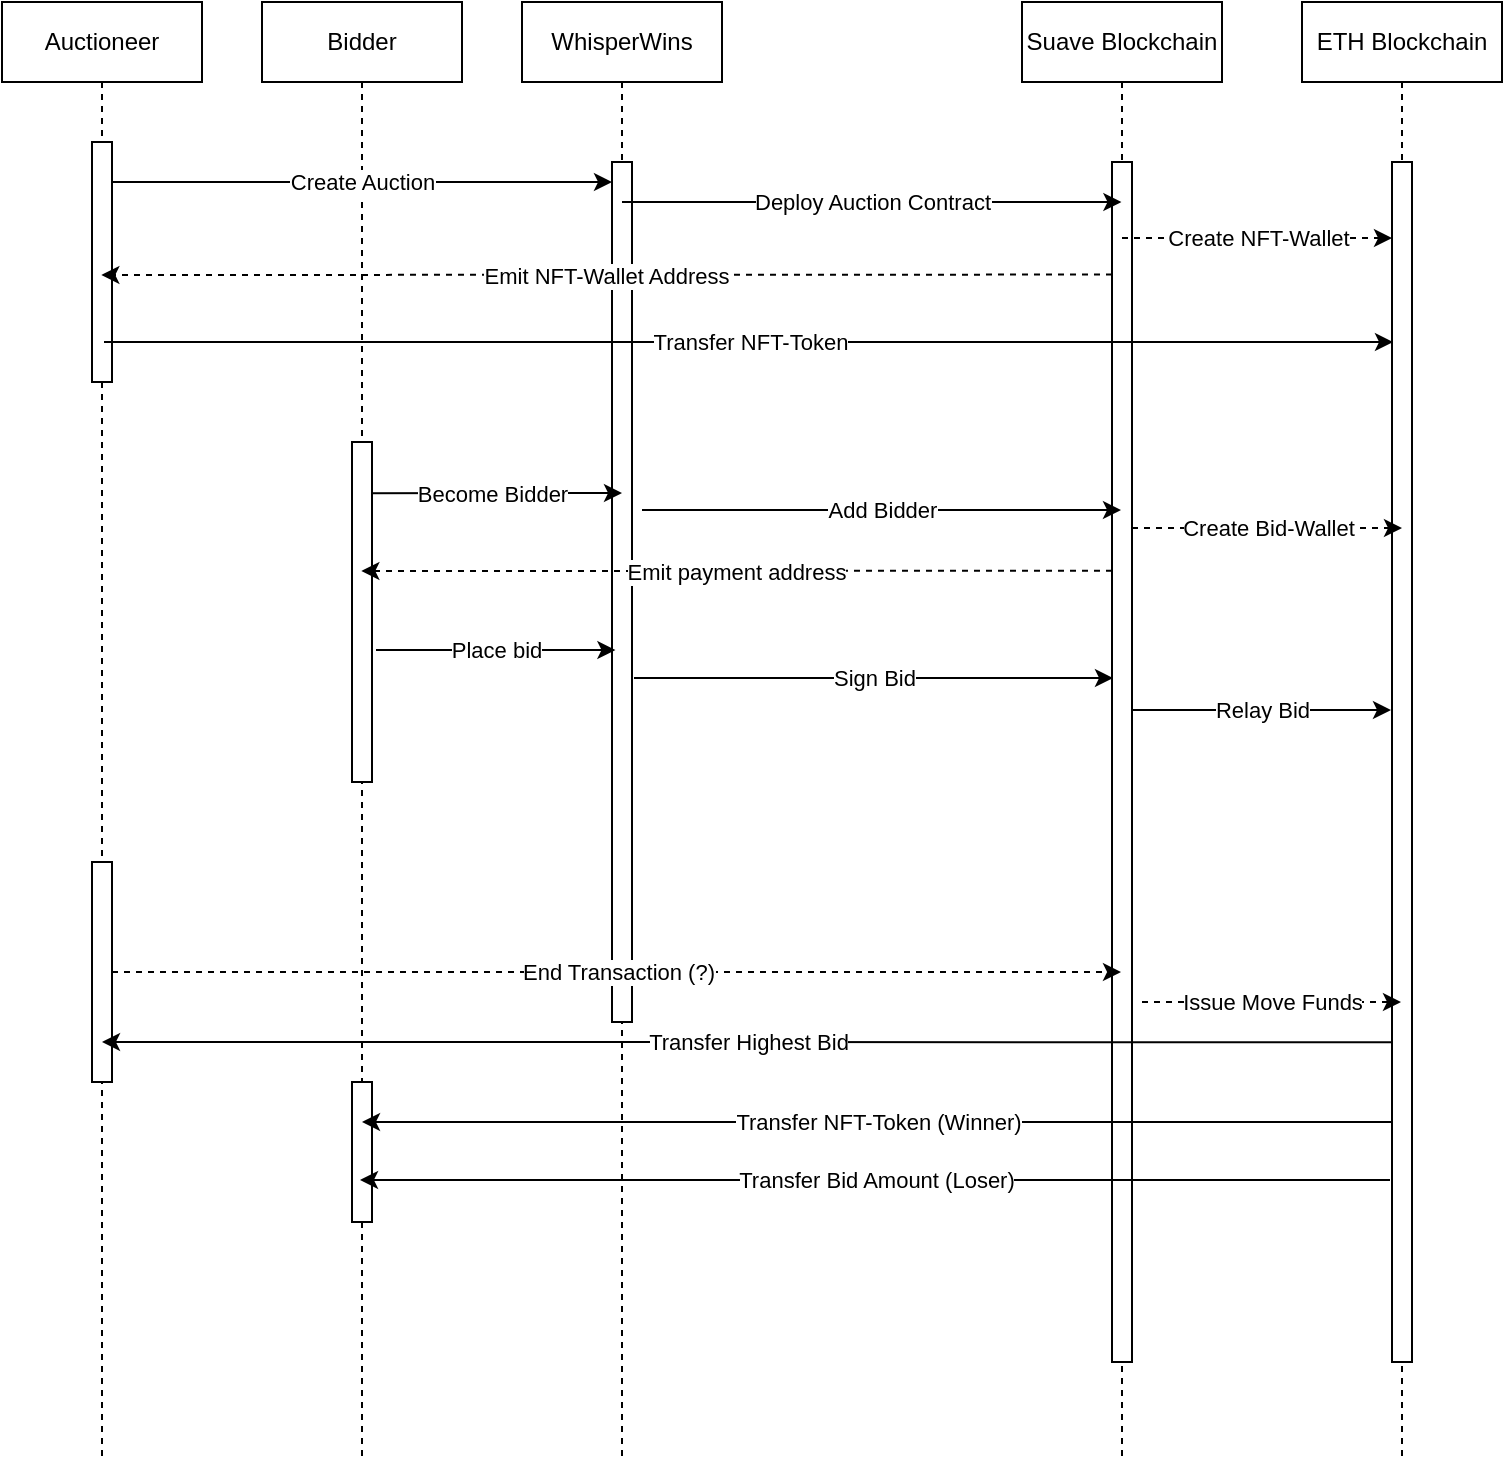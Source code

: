 <mxfile version="24.8.6">
  <diagram name="Page-1" id="2YBvvXClWsGukQMizWep">
    <mxGraphModel dx="1195" dy="623" grid="1" gridSize="10" guides="1" tooltips="1" connect="1" arrows="1" fold="1" page="1" pageScale="1" pageWidth="850" pageHeight="1100" math="0" shadow="0">
      <root>
        <mxCell id="0" />
        <mxCell id="1" parent="0" />
        <mxCell id="aM9ryv3xv72pqoxQDRHE-1" value="Auctioneer" style="shape=umlLifeline;perimeter=lifelinePerimeter;whiteSpace=wrap;html=1;container=0;dropTarget=0;collapsible=0;recursiveResize=0;outlineConnect=0;portConstraint=eastwest;newEdgeStyle={&quot;edgeStyle&quot;:&quot;elbowEdgeStyle&quot;,&quot;elbow&quot;:&quot;vertical&quot;,&quot;curved&quot;:0,&quot;rounded&quot;:0};" parent="1" vertex="1">
          <mxGeometry x="40" y="40" width="100" height="730" as="geometry" />
        </mxCell>
        <mxCell id="aM9ryv3xv72pqoxQDRHE-2" value="" style="html=1;points=[];perimeter=orthogonalPerimeter;outlineConnect=0;targetShapes=umlLifeline;portConstraint=eastwest;newEdgeStyle={&quot;edgeStyle&quot;:&quot;elbowEdgeStyle&quot;,&quot;elbow&quot;:&quot;vertical&quot;,&quot;curved&quot;:0,&quot;rounded&quot;:0};" parent="aM9ryv3xv72pqoxQDRHE-1" vertex="1">
          <mxGeometry x="45" y="70" width="10" height="120" as="geometry" />
        </mxCell>
        <mxCell id="9YQBinv0Ig9UtqabOygA-55" value="" style="html=1;points=[];perimeter=orthogonalPerimeter;outlineConnect=0;targetShapes=umlLifeline;portConstraint=eastwest;newEdgeStyle={&quot;edgeStyle&quot;:&quot;elbowEdgeStyle&quot;,&quot;elbow&quot;:&quot;vertical&quot;,&quot;curved&quot;:0,&quot;rounded&quot;:0};" parent="aM9ryv3xv72pqoxQDRHE-1" vertex="1">
          <mxGeometry x="45" y="430" width="10" height="110" as="geometry" />
        </mxCell>
        <mxCell id="aM9ryv3xv72pqoxQDRHE-5" value="WhisperWins" style="shape=umlLifeline;perimeter=lifelinePerimeter;whiteSpace=wrap;html=1;container=0;dropTarget=0;collapsible=0;recursiveResize=0;outlineConnect=0;portConstraint=eastwest;newEdgeStyle={&quot;edgeStyle&quot;:&quot;elbowEdgeStyle&quot;,&quot;elbow&quot;:&quot;vertical&quot;,&quot;curved&quot;:0,&quot;rounded&quot;:0};" parent="1" vertex="1">
          <mxGeometry x="300" y="40" width="100" height="730" as="geometry" />
        </mxCell>
        <mxCell id="aM9ryv3xv72pqoxQDRHE-6" value="" style="html=1;points=[];perimeter=orthogonalPerimeter;outlineConnect=0;targetShapes=umlLifeline;portConstraint=eastwest;newEdgeStyle={&quot;edgeStyle&quot;:&quot;elbowEdgeStyle&quot;,&quot;elbow&quot;:&quot;vertical&quot;,&quot;curved&quot;:0,&quot;rounded&quot;:0};" parent="aM9ryv3xv72pqoxQDRHE-5" vertex="1">
          <mxGeometry x="45" y="80" width="10" height="430" as="geometry" />
        </mxCell>
        <mxCell id="9YQBinv0Ig9UtqabOygA-1" value="Suave Blockchain" style="shape=umlLifeline;perimeter=lifelinePerimeter;whiteSpace=wrap;html=1;container=0;dropTarget=0;collapsible=0;recursiveResize=0;outlineConnect=0;portConstraint=eastwest;newEdgeStyle={&quot;edgeStyle&quot;:&quot;elbowEdgeStyle&quot;,&quot;elbow&quot;:&quot;vertical&quot;,&quot;curved&quot;:0,&quot;rounded&quot;:0};" parent="1" vertex="1">
          <mxGeometry x="550" y="40" width="100" height="730" as="geometry" />
        </mxCell>
        <mxCell id="9YQBinv0Ig9UtqabOygA-2" value="" style="html=1;points=[];perimeter=orthogonalPerimeter;outlineConnect=0;targetShapes=umlLifeline;portConstraint=eastwest;newEdgeStyle={&quot;edgeStyle&quot;:&quot;elbowEdgeStyle&quot;,&quot;elbow&quot;:&quot;vertical&quot;,&quot;curved&quot;:0,&quot;rounded&quot;:0};" parent="9YQBinv0Ig9UtqabOygA-1" vertex="1">
          <mxGeometry x="45" y="80" width="10" height="600" as="geometry" />
        </mxCell>
        <mxCell id="9YQBinv0Ig9UtqabOygA-36" value="Become Bidder" style="edgeStyle=elbowEdgeStyle;rounded=0;orthogonalLoop=1;jettySize=auto;html=1;elbow=vertical;curved=0;editable=1;movable=1;resizable=1;rotatable=1;deletable=1;locked=0;connectable=1;startArrow=none;startFill=0;" parent="1" edge="1">
          <mxGeometry relative="1" as="geometry">
            <mxPoint x="220.286" y="285.646" as="sourcePoint" />
            <mxPoint x="350" y="285.646" as="targetPoint" />
          </mxGeometry>
        </mxCell>
        <mxCell id="9YQBinv0Ig9UtqabOygA-6" value="Bidder" style="shape=umlLifeline;perimeter=lifelinePerimeter;whiteSpace=wrap;html=1;container=0;dropTarget=0;collapsible=0;recursiveResize=0;outlineConnect=0;portConstraint=eastwest;newEdgeStyle={&quot;edgeStyle&quot;:&quot;elbowEdgeStyle&quot;,&quot;elbow&quot;:&quot;vertical&quot;,&quot;curved&quot;:0,&quot;rounded&quot;:0};" parent="1" vertex="1">
          <mxGeometry x="170" y="40" width="100" height="730" as="geometry" />
        </mxCell>
        <mxCell id="9YQBinv0Ig9UtqabOygA-7" value="" style="html=1;points=[];perimeter=orthogonalPerimeter;outlineConnect=0;targetShapes=umlLifeline;portConstraint=eastwest;newEdgeStyle={&quot;edgeStyle&quot;:&quot;elbowEdgeStyle&quot;,&quot;elbow&quot;:&quot;vertical&quot;,&quot;curved&quot;:0,&quot;rounded&quot;:0};" parent="9YQBinv0Ig9UtqabOygA-6" vertex="1">
          <mxGeometry x="45" y="220" width="10" height="170" as="geometry" />
        </mxCell>
        <mxCell id="Kri6lF1CRevMLkmVmOg3-15" value="" style="html=1;points=[];perimeter=orthogonalPerimeter;outlineConnect=0;targetShapes=umlLifeline;portConstraint=eastwest;newEdgeStyle={&quot;edgeStyle&quot;:&quot;elbowEdgeStyle&quot;,&quot;elbow&quot;:&quot;vertical&quot;,&quot;curved&quot;:0,&quot;rounded&quot;:0};" vertex="1" parent="9YQBinv0Ig9UtqabOygA-6">
          <mxGeometry x="45" y="540" width="10" height="70" as="geometry" />
        </mxCell>
        <mxCell id="9YQBinv0Ig9UtqabOygA-31" value="" style="endArrow=classic;html=1;rounded=0;jumpStyle=arc;" parent="1" edge="1">
          <mxGeometry relative="1" as="geometry">
            <mxPoint x="95" y="130" as="sourcePoint" />
            <mxPoint x="345" y="130" as="targetPoint" />
          </mxGeometry>
        </mxCell>
        <mxCell id="9YQBinv0Ig9UtqabOygA-32" value="Create Auction" style="edgeLabel;resizable=0;html=1;;align=center;verticalAlign=middle;" parent="9YQBinv0Ig9UtqabOygA-31" connectable="0" vertex="1">
          <mxGeometry relative="1" as="geometry" />
        </mxCell>
        <mxCell id="9YQBinv0Ig9UtqabOygA-33" value="" style="endArrow=classic;html=1;rounded=0;" parent="1" edge="1">
          <mxGeometry relative="1" as="geometry">
            <mxPoint x="349.996" y="140" as="sourcePoint" />
            <mxPoint x="599.71" y="140" as="targetPoint" />
          </mxGeometry>
        </mxCell>
        <mxCell id="9YQBinv0Ig9UtqabOygA-34" value="Deploy Auction Contract" style="edgeLabel;resizable=0;html=1;;align=center;verticalAlign=middle;" parent="9YQBinv0Ig9UtqabOygA-33" connectable="0" vertex="1">
          <mxGeometry relative="1" as="geometry" />
        </mxCell>
        <mxCell id="9YQBinv0Ig9UtqabOygA-41" value="Add Bidder" style="edgeStyle=orthogonalEdgeStyle;rounded=0;orthogonalLoop=1;jettySize=auto;html=1;" parent="1" edge="1">
          <mxGeometry relative="1" as="geometry">
            <mxPoint x="360" y="294" as="sourcePoint" />
            <mxPoint x="599.5" y="294" as="targetPoint" />
            <Array as="points">
              <mxPoint x="520" y="294" />
              <mxPoint x="520" y="294" />
            </Array>
          </mxGeometry>
        </mxCell>
        <mxCell id="9YQBinv0Ig9UtqabOygA-42" value="Emit payment address" style="edgeStyle=elbowEdgeStyle;rounded=0;orthogonalLoop=1;jettySize=auto;html=1;elbow=vertical;curved=0;dashed=1;" parent="1" edge="1">
          <mxGeometry relative="1" as="geometry">
            <mxPoint x="595" y="324.356" as="sourcePoint" />
            <mxPoint x="219.667" y="324.333" as="targetPoint" />
          </mxGeometry>
        </mxCell>
        <mxCell id="9YQBinv0Ig9UtqabOygA-47" value="ETH Blockchain" style="shape=umlLifeline;perimeter=lifelinePerimeter;whiteSpace=wrap;html=1;container=0;dropTarget=0;collapsible=0;recursiveResize=0;outlineConnect=0;portConstraint=eastwest;newEdgeStyle={&quot;edgeStyle&quot;:&quot;elbowEdgeStyle&quot;,&quot;elbow&quot;:&quot;vertical&quot;,&quot;curved&quot;:0,&quot;rounded&quot;:0};" parent="1" vertex="1">
          <mxGeometry x="690" y="40" width="100" height="730" as="geometry" />
        </mxCell>
        <mxCell id="9YQBinv0Ig9UtqabOygA-48" value="" style="html=1;points=[];perimeter=orthogonalPerimeter;outlineConnect=0;targetShapes=umlLifeline;portConstraint=eastwest;newEdgeStyle={&quot;edgeStyle&quot;:&quot;elbowEdgeStyle&quot;,&quot;elbow&quot;:&quot;vertical&quot;,&quot;curved&quot;:0,&quot;rounded&quot;:0};" parent="9YQBinv0Ig9UtqabOygA-47" vertex="1">
          <mxGeometry x="45" y="80" width="10" height="600" as="geometry" />
        </mxCell>
        <mxCell id="Kri6lF1CRevMLkmVmOg3-1" value="&lt;div&gt;End Transaction (?)&lt;/div&gt;" style="endArrow=classic;dashed=1;html=1;rounded=0;" edge="1" parent="1" source="9YQBinv0Ig9UtqabOygA-55" target="9YQBinv0Ig9UtqabOygA-1">
          <mxGeometry width="50" height="50" relative="1" as="geometry">
            <mxPoint x="400" y="430" as="sourcePoint" />
            <mxPoint x="450" y="380" as="targetPoint" />
          </mxGeometry>
        </mxCell>
        <mxCell id="Kri6lF1CRevMLkmVmOg3-3" value="" style="endArrow=classic;html=1;rounded=0;exitX=0.5;exitY=0.091;exitDx=0;exitDy=0;exitPerimeter=0;dashed=1;" edge="1" parent="1">
          <mxGeometry relative="1" as="geometry">
            <mxPoint x="600" y="158.04" as="sourcePoint" />
            <mxPoint x="735" y="158.04" as="targetPoint" />
          </mxGeometry>
        </mxCell>
        <mxCell id="Kri6lF1CRevMLkmVmOg3-4" value="&lt;div&gt;Create NFT-Wallet&lt;/div&gt;" style="edgeLabel;resizable=0;html=1;;align=center;verticalAlign=middle;" connectable="0" vertex="1" parent="Kri6lF1CRevMLkmVmOg3-3">
          <mxGeometry relative="1" as="geometry">
            <mxPoint as="offset" />
          </mxGeometry>
        </mxCell>
        <mxCell id="Kri6lF1CRevMLkmVmOg3-5" value="" style="endArrow=classic;html=1;rounded=0;jumpStyle=arc;" edge="1" parent="1">
          <mxGeometry relative="1" as="geometry">
            <mxPoint x="91" y="210" as="sourcePoint" />
            <mxPoint x="735.5" y="210" as="targetPoint" />
          </mxGeometry>
        </mxCell>
        <mxCell id="Kri6lF1CRevMLkmVmOg3-6" value="&lt;div&gt;Transfer NFT-Token&lt;/div&gt;" style="edgeLabel;resizable=0;html=1;;align=center;verticalAlign=middle;" connectable="0" vertex="1" parent="Kri6lF1CRevMLkmVmOg3-5">
          <mxGeometry relative="1" as="geometry" />
        </mxCell>
        <mxCell id="Kri6lF1CRevMLkmVmOg3-7" value="&lt;div&gt;Create Bid-Wallet&lt;/div&gt;" style="endArrow=classic;html=1;rounded=0;exitX=0.5;exitY=0.091;exitDx=0;exitDy=0;exitPerimeter=0;dashed=1;" edge="1" parent="1">
          <mxGeometry relative="1" as="geometry">
            <mxPoint x="605" y="303" as="sourcePoint" />
            <mxPoint x="740" y="303" as="targetPoint" />
          </mxGeometry>
        </mxCell>
        <mxCell id="Kri6lF1CRevMLkmVmOg3-10" value="Sign Bid" style="edgeStyle=orthogonalEdgeStyle;rounded=0;orthogonalLoop=1;jettySize=auto;html=1;" edge="1" parent="1">
          <mxGeometry relative="1" as="geometry">
            <mxPoint x="356" y="378" as="sourcePoint" />
            <mxPoint x="595.5" y="378" as="targetPoint" />
            <Array as="points">
              <mxPoint x="516" y="378" />
              <mxPoint x="516" y="378" />
            </Array>
          </mxGeometry>
        </mxCell>
        <mxCell id="Kri6lF1CRevMLkmVmOg3-11" value="Emit NFT-Wallet Address" style="edgeStyle=elbowEdgeStyle;rounded=0;orthogonalLoop=1;jettySize=auto;html=1;elbow=vertical;curved=0;dashed=1;" edge="1" parent="1">
          <mxGeometry relative="1" as="geometry">
            <mxPoint x="595" y="176.286" as="sourcePoint" />
            <mxPoint x="89.667" y="176.333" as="targetPoint" />
          </mxGeometry>
        </mxCell>
        <mxCell id="Kri6lF1CRevMLkmVmOg3-12" value="&lt;div&gt;Place bid&lt;/div&gt;" style="edgeStyle=elbowEdgeStyle;rounded=0;orthogonalLoop=1;jettySize=auto;html=1;elbow=vertical;curved=0;editable=1;movable=1;resizable=1;rotatable=1;deletable=1;locked=0;connectable=1;startArrow=none;startFill=0;" edge="1" parent="1">
          <mxGeometry relative="1" as="geometry">
            <mxPoint x="227" y="364" as="sourcePoint" />
            <mxPoint x="346.71" y="363.996" as="targetPoint" />
          </mxGeometry>
        </mxCell>
        <mxCell id="Kri6lF1CRevMLkmVmOg3-13" value="&lt;div&gt;Relay Bid&lt;/div&gt;" style="edgeStyle=orthogonalEdgeStyle;rounded=0;orthogonalLoop=1;jettySize=auto;html=1;" edge="1" parent="1">
          <mxGeometry relative="1" as="geometry">
            <mxPoint x="605" y="394" as="sourcePoint" />
            <mxPoint x="734.5" y="394" as="targetPoint" />
            <Array as="points">
              <mxPoint x="655" y="394" />
              <mxPoint x="655" y="394" />
            </Array>
          </mxGeometry>
        </mxCell>
        <mxCell id="Kri6lF1CRevMLkmVmOg3-16" value="Issue Move Funds" style="edgeStyle=orthogonalEdgeStyle;rounded=0;orthogonalLoop=1;jettySize=auto;html=1;dashed=1;" edge="1" parent="1">
          <mxGeometry relative="1" as="geometry">
            <mxPoint x="610" y="540" as="sourcePoint" />
            <mxPoint x="739.5" y="540" as="targetPoint" />
            <Array as="points">
              <mxPoint x="660" y="540" />
              <mxPoint x="660" y="540" />
            </Array>
          </mxGeometry>
        </mxCell>
        <mxCell id="Kri6lF1CRevMLkmVmOg3-17" value="Transfer Highest Bid" style="edgeStyle=elbowEdgeStyle;rounded=0;orthogonalLoop=1;jettySize=auto;html=1;elbow=vertical;curved=0;" edge="1" parent="1" target="aM9ryv3xv72pqoxQDRHE-1">
          <mxGeometry relative="1" as="geometry">
            <mxPoint x="735.33" y="560.116" as="sourcePoint" />
            <mxPoint x="229.997" y="560.163" as="targetPoint" />
          </mxGeometry>
        </mxCell>
        <mxCell id="Kri6lF1CRevMLkmVmOg3-18" value="Transfer NFT-Token (Winner)" style="edgeStyle=elbowEdgeStyle;rounded=0;orthogonalLoop=1;jettySize=auto;html=1;elbow=vertical;curved=0;" edge="1" parent="1" source="9YQBinv0Ig9UtqabOygA-48">
          <mxGeometry relative="1" as="geometry">
            <mxPoint x="730" y="600" as="sourcePoint" />
            <mxPoint x="220" y="600" as="targetPoint" />
          </mxGeometry>
        </mxCell>
        <mxCell id="Kri6lF1CRevMLkmVmOg3-19" value="Transfer Bid Amount (Loser)" style="edgeStyle=elbowEdgeStyle;rounded=0;orthogonalLoop=1;jettySize=auto;html=1;elbow=vertical;curved=0;" edge="1" parent="1">
          <mxGeometry relative="1" as="geometry">
            <mxPoint x="734" y="629" as="sourcePoint" />
            <mxPoint x="219" y="629" as="targetPoint" />
          </mxGeometry>
        </mxCell>
      </root>
    </mxGraphModel>
  </diagram>
</mxfile>
